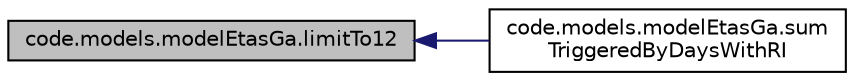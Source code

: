 digraph "code.models.modelEtasGa.limitTo12"
{
  edge [fontname="Helvetica",fontsize="10",labelfontname="Helvetica",labelfontsize="10"];
  node [fontname="Helvetica",fontsize="10",shape=record];
  rankdir="LR";
  Node10 [label="code.models.modelEtasGa.limitTo12",height=0.2,width=0.4,color="black", fillcolor="grey75", style="filled", fontcolor="black"];
  Node10 -> Node11 [dir="back",color="midnightblue",fontsize="10",style="solid",fontname="Helvetica"];
  Node11 [label="code.models.modelEtasGa.sum\lTriggeredByDaysWithRI",height=0.2,width=0.4,color="black", fillcolor="white", style="filled",URL="$namespacecode_1_1models_1_1model_etas_ga.html#a63915f295f9d14786a5a81bfa8c345ac"];
}
